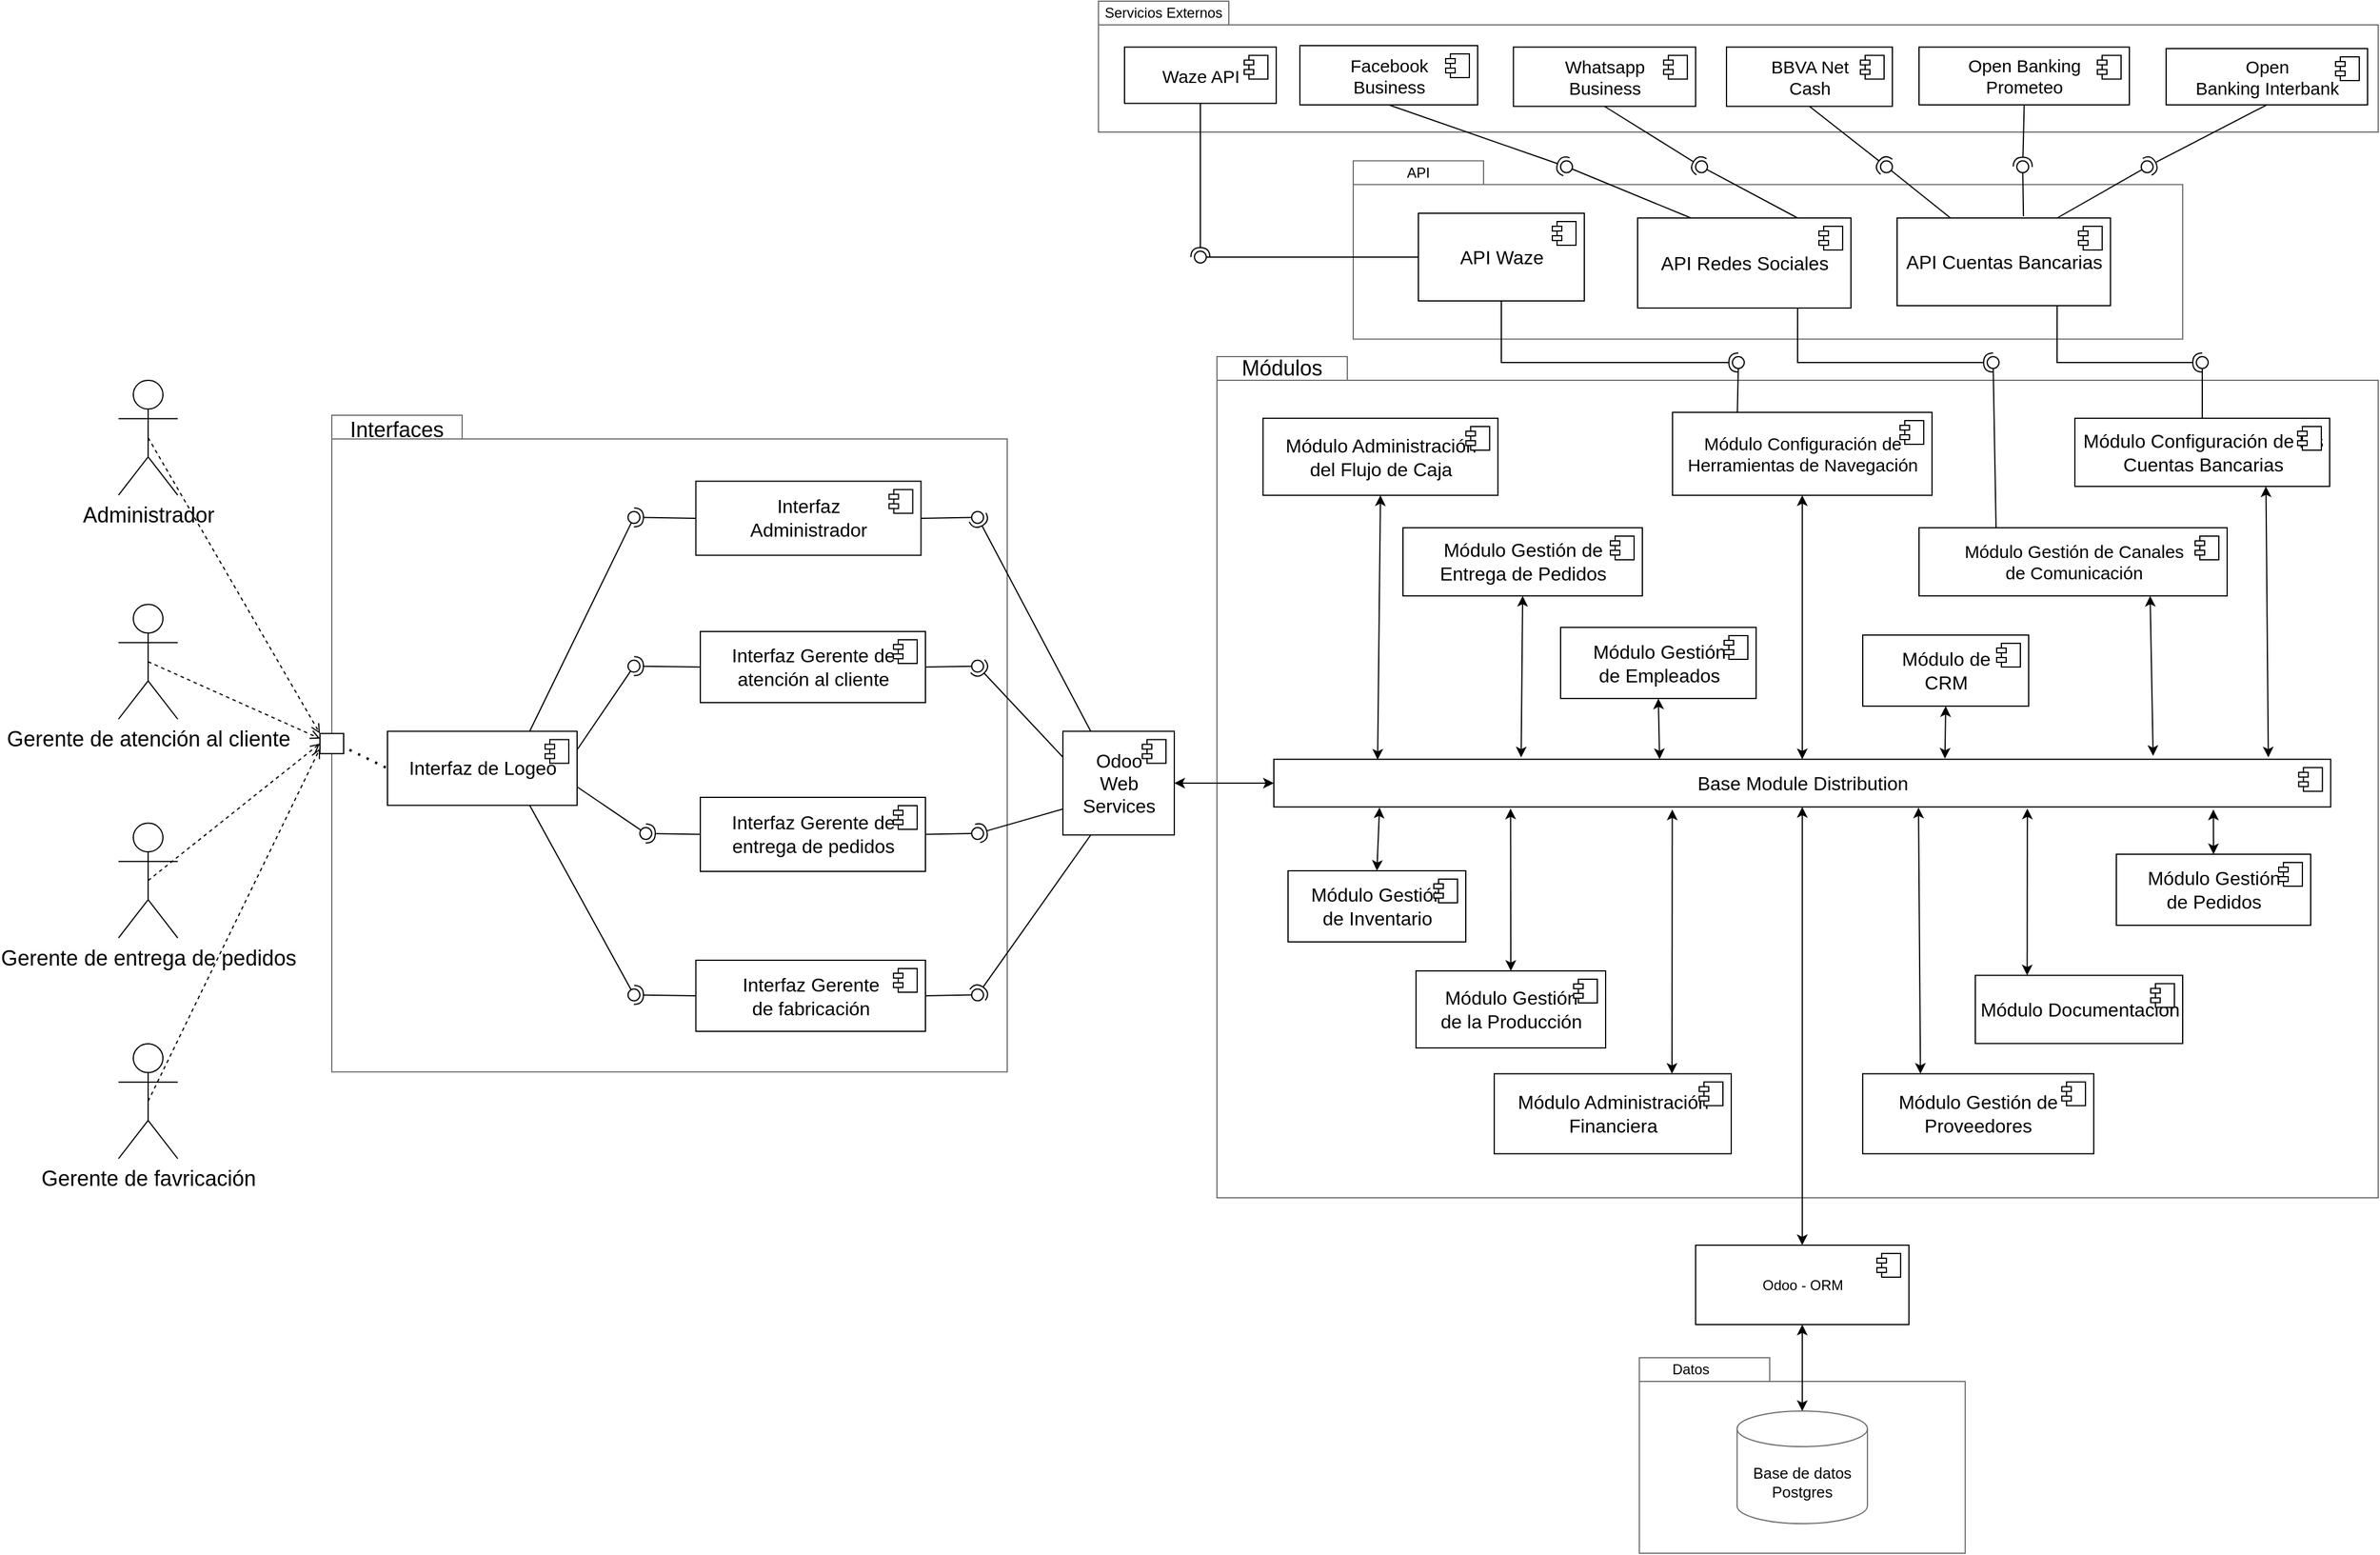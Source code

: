 <mxfile>
    <diagram id="rnW-j7txTsPBr5HwqlZY" name="Component-diagram">
        <mxGraphModel dx="1433" dy="1397" grid="1" gridSize="10" guides="1" tooltips="1" connect="1" arrows="1" fold="1" page="1" pageScale="1" pageWidth="827" pageHeight="1169" math="0" shadow="0">
            <root>
                <mxCell id="0"/>
                <mxCell id="1" parent="0"/>
                <mxCell id="144" value="" style="shape=folder;fontStyle=1;spacingTop=10;tabWidth=110;tabHeight=20;tabPosition=left;html=1;strokeColor=#6E6E6E;" vertex="1" parent="1">
                    <mxGeometry x="425" y="-685.25" width="700" height="150.5" as="geometry"/>
                </mxCell>
                <mxCell id="2" value="" style="shape=folder;fontStyle=1;spacingTop=10;tabWidth=110;tabHeight=20;tabPosition=left;html=1;strokeColor=#6E6E6E;" parent="1" vertex="1">
                    <mxGeometry x="-437" y="-470.5" width="570" height="554.25" as="geometry"/>
                </mxCell>
                <mxCell id="3" value="&lt;font style=&quot;font-size: 16px&quot;&gt;Interfaz de Logeo&lt;/font&gt;" style="html=1;dropTarget=0;" parent="1" vertex="1">
                    <mxGeometry x="-390" y="-203.76" width="160" height="62.5" as="geometry"/>
                </mxCell>
                <mxCell id="4" value="" style="shape=module;jettyWidth=8;jettyHeight=4;" parent="3" vertex="1">
                    <mxGeometry x="1" width="20" height="20" relative="1" as="geometry">
                        <mxPoint x="-27" y="7" as="offset"/>
                    </mxGeometry>
                </mxCell>
                <mxCell id="5" value="" style="rounded=0;orthogonalLoop=1;jettySize=auto;html=1;endArrow=none;endFill=0;exitX=0.75;exitY=0;exitDx=0;exitDy=0;" parent="1" source="3" target="7" edge="1">
                    <mxGeometry relative="1" as="geometry">
                        <mxPoint x="-197" y="-205.25" as="sourcePoint"/>
                    </mxGeometry>
                </mxCell>
                <mxCell id="6" value="" style="rounded=0;orthogonalLoop=1;jettySize=auto;html=1;endArrow=halfCircle;endFill=0;entryX=0.5;entryY=0.5;entryDx=0;entryDy=0;endSize=6;strokeWidth=1;exitX=0;exitY=0.5;exitDx=0;exitDy=0;" parent="1" source="34" target="7" edge="1">
                    <mxGeometry relative="1" as="geometry">
                        <mxPoint x="-7" y="-370.25" as="sourcePoint"/>
                    </mxGeometry>
                </mxCell>
                <mxCell id="7" value="" style="ellipse;whiteSpace=wrap;html=1;fontFamily=Helvetica;fontSize=12;fontColor=#000000;align=center;strokeColor=#000000;fillColor=#ffffff;points=[];aspect=fixed;resizable=0;" parent="1" vertex="1">
                    <mxGeometry x="-187" y="-389.31" width="10" height="10" as="geometry"/>
                </mxCell>
                <mxCell id="8" value="" style="rounded=0;orthogonalLoop=1;jettySize=auto;html=1;endArrow=none;endFill=0;exitX=1;exitY=0.25;exitDx=0;exitDy=0;" parent="1" source="3" target="10" edge="1">
                    <mxGeometry relative="1" as="geometry">
                        <mxPoint x="-227" y="86.75" as="sourcePoint"/>
                    </mxGeometry>
                </mxCell>
                <mxCell id="9" value="" style="rounded=0;orthogonalLoop=1;jettySize=auto;html=1;endArrow=halfCircle;endFill=0;entryX=0.5;entryY=0.5;entryDx=0;entryDy=0;endSize=6;strokeWidth=1;exitX=0;exitY=0.5;exitDx=0;exitDy=0;" parent="1" source="36" target="10" edge="1">
                    <mxGeometry relative="1" as="geometry">
                        <mxPoint x="-7" y="-239" as="sourcePoint"/>
                    </mxGeometry>
                </mxCell>
                <mxCell id="10" value="" style="ellipse;whiteSpace=wrap;html=1;fontFamily=Helvetica;fontSize=12;fontColor=#000000;align=center;strokeColor=#000000;fillColor=#ffffff;points=[];aspect=fixed;resizable=0;" parent="1" vertex="1">
                    <mxGeometry x="-187" y="-263.72" width="10" height="10" as="geometry"/>
                </mxCell>
                <mxCell id="11" value="" style="rounded=0;orthogonalLoop=1;jettySize=auto;html=1;endArrow=none;endFill=0;exitX=1;exitY=0.75;exitDx=0;exitDy=0;" parent="1" source="3" target="13" edge="1">
                    <mxGeometry relative="1" as="geometry">
                        <mxPoint x="-207" y="64.75" as="sourcePoint"/>
                    </mxGeometry>
                </mxCell>
                <mxCell id="12" value="" style="rounded=0;orthogonalLoop=1;jettySize=auto;html=1;endArrow=halfCircle;endFill=0;entryX=0.5;entryY=0.5;entryDx=0;entryDy=0;endSize=6;strokeWidth=1;exitX=0;exitY=0.5;exitDx=0;exitDy=0;" parent="1" source="40" target="13" edge="1">
                    <mxGeometry relative="1" as="geometry">
                        <mxPoint x="-7" y="-110.25" as="sourcePoint"/>
                    </mxGeometry>
                </mxCell>
                <mxCell id="13" value="" style="ellipse;whiteSpace=wrap;html=1;fontFamily=Helvetica;fontSize=12;fontColor=#000000;align=center;strokeColor=#000000;fillColor=#ffffff;points=[];aspect=fixed;resizable=0;" parent="1" vertex="1">
                    <mxGeometry x="-177" y="-122.5" width="10" height="10" as="geometry"/>
                </mxCell>
                <mxCell id="14" value="" style="rounded=0;orthogonalLoop=1;jettySize=auto;html=1;endArrow=none;endFill=0;exitX=0.75;exitY=1;exitDx=0;exitDy=0;" parent="1" source="3" target="16" edge="1">
                    <mxGeometry relative="1" as="geometry">
                        <mxPoint x="-207" y="85.75" as="sourcePoint"/>
                    </mxGeometry>
                </mxCell>
                <mxCell id="15" value="" style="rounded=0;orthogonalLoop=1;jettySize=auto;html=1;endArrow=halfCircle;endFill=0;entryX=0.5;entryY=0.5;entryDx=0;entryDy=0;endSize=6;strokeWidth=1;exitX=0;exitY=0.5;exitDx=0;exitDy=0;" parent="1" source="38" target="16" edge="1">
                    <mxGeometry relative="1" as="geometry">
                        <mxPoint x="-3.25" y="4.75" as="sourcePoint"/>
                    </mxGeometry>
                </mxCell>
                <mxCell id="16" value="" style="ellipse;whiteSpace=wrap;html=1;fontFamily=Helvetica;fontSize=12;fontColor=#000000;align=center;strokeColor=#000000;fillColor=#ffffff;points=[];aspect=fixed;resizable=0;" parent="1" vertex="1">
                    <mxGeometry x="-187" y="13.75" width="10" height="10" as="geometry"/>
                </mxCell>
                <mxCell id="17" value="&lt;font style=&quot;font-size: 18px&quot;&gt;Interfaces&lt;/font&gt;" style="text;html=1;strokeColor=none;fillColor=none;align=center;verticalAlign=middle;whiteSpace=wrap;rounded=0;" parent="1" vertex="1">
                    <mxGeometry x="-437" y="-467.94" width="110" height="20" as="geometry"/>
                </mxCell>
                <mxCell id="18" value="" style="shape=folder;fontStyle=1;spacingTop=10;tabWidth=110;tabHeight=20;tabPosition=left;html=1;strokeColor=#6E6E6E;" parent="1" vertex="1">
                    <mxGeometry x="310" y="-520" width="980" height="710" as="geometry"/>
                </mxCell>
                <mxCell id="19" value="&lt;font style=&quot;font-size: 18px&quot;&gt;Módulos&lt;/font&gt;" style="text;html=1;strokeColor=none;fillColor=none;align=center;verticalAlign=middle;whiteSpace=wrap;rounded=0;" parent="1" vertex="1">
                    <mxGeometry x="310" y="-520" width="110" height="20" as="geometry"/>
                </mxCell>
                <mxCell id="22" value="&lt;font style=&quot;font-size: 15px&quot;&gt;Módulo Gestión de Canales &lt;br&gt;de Comunicación&lt;/font&gt;" style="html=1;dropTarget=0;" parent="1" vertex="1">
                    <mxGeometry x="902.5" y="-375.56" width="260" height="57.5" as="geometry"/>
                </mxCell>
                <mxCell id="23" value="" style="shape=module;jettyWidth=8;jettyHeight=4;" parent="22" vertex="1">
                    <mxGeometry x="1" width="20" height="20" relative="1" as="geometry">
                        <mxPoint x="-27" y="7" as="offset"/>
                    </mxGeometry>
                </mxCell>
                <mxCell id="24" value="&lt;font style=&quot;font-size: 16px&quot;&gt;Módulo Gestión&lt;br style=&quot;padding: 0px ; margin: 0px&quot;&gt;de Inventario&lt;/font&gt;" style="html=1;dropTarget=0;" parent="1" vertex="1">
                    <mxGeometry x="370" y="-86.0" width="150" height="60" as="geometry"/>
                </mxCell>
                <mxCell id="25" value="" style="shape=module;jettyWidth=8;jettyHeight=4;" parent="24" vertex="1">
                    <mxGeometry x="1" width="20" height="20" relative="1" as="geometry">
                        <mxPoint x="-27" y="7" as="offset"/>
                    </mxGeometry>
                </mxCell>
                <mxCell id="28" value="&lt;font style=&quot;font-size: 16px&quot;&gt;Módulo Gestión&lt;br style=&quot;padding: 0px ; margin: 0px&quot;&gt;de la Producción&lt;/font&gt;" style="html=1;dropTarget=0;" parent="1" vertex="1">
                    <mxGeometry x="478" y="-1.5" width="160" height="65" as="geometry"/>
                </mxCell>
                <mxCell id="29" value="" style="shape=module;jettyWidth=8;jettyHeight=4;" parent="28" vertex="1">
                    <mxGeometry x="1" width="20" height="20" relative="1" as="geometry">
                        <mxPoint x="-27" y="7" as="offset"/>
                    </mxGeometry>
                </mxCell>
                <mxCell id="30" value="&lt;font style=&quot;font-size: 16px&quot;&gt;Módulo Administración&lt;br style=&quot;padding: 0px ; margin: 0px&quot;&gt;del Flujo de Caja&lt;/font&gt;" style="html=1;dropTarget=0;fontSize=16;" parent="1" vertex="1">
                    <mxGeometry x="348.87" y="-467.94" width="198.25" height="65" as="geometry"/>
                </mxCell>
                <mxCell id="31" value="" style="shape=module;jettyWidth=8;jettyHeight=4;" parent="30" vertex="1">
                    <mxGeometry x="1" width="20" height="20" relative="1" as="geometry">
                        <mxPoint x="-27" y="7" as="offset"/>
                    </mxGeometry>
                </mxCell>
                <mxCell id="32" value="&lt;font style=&quot;font-size: 16px&quot;&gt;Módulo Gestión de&lt;br&gt;Proveedores&lt;/font&gt;" style="html=1;dropTarget=0;" parent="1" vertex="1">
                    <mxGeometry x="854.94" y="85.31" width="195" height="67.5" as="geometry"/>
                </mxCell>
                <mxCell id="33" value="" style="shape=module;jettyWidth=8;jettyHeight=4;" parent="32" vertex="1">
                    <mxGeometry x="1" width="20" height="20" relative="1" as="geometry">
                        <mxPoint x="-27" y="7" as="offset"/>
                    </mxGeometry>
                </mxCell>
                <mxCell id="34" value="&lt;font style=&quot;font-size: 16px&quot;&gt;Interfaz&lt;br style=&quot;padding: 0px ; margin: 0px&quot;&gt;Administrador&lt;/font&gt;" style="html=1;dropTarget=0;fontSize=16;" parent="1" vertex="1">
                    <mxGeometry x="-129.75" y="-414.81" width="190" height="62.5" as="geometry"/>
                </mxCell>
                <mxCell id="35" value="" style="shape=module;jettyWidth=8;jettyHeight=4;" parent="34" vertex="1">
                    <mxGeometry x="1" width="20" height="20" relative="1" as="geometry">
                        <mxPoint x="-27" y="7" as="offset"/>
                    </mxGeometry>
                </mxCell>
                <mxCell id="36" value="&lt;font style=&quot;font-size: 16px&quot;&gt;Interfaz Gerente de&lt;br style=&quot;padding: 0px ; margin: 0px&quot;&gt;atención al cliente&lt;/font&gt;" style="html=1;dropTarget=0;fontSize=16;" parent="1" vertex="1">
                    <mxGeometry x="-126" y="-287.97" width="190" height="60" as="geometry"/>
                </mxCell>
                <mxCell id="37" value="" style="shape=module;jettyWidth=8;jettyHeight=4;" parent="36" vertex="1">
                    <mxGeometry x="1" width="20" height="20" relative="1" as="geometry">
                        <mxPoint x="-27" y="7" as="offset"/>
                    </mxGeometry>
                </mxCell>
                <mxCell id="38" value="&lt;font style=&quot;font-size: 16px&quot;&gt;Interfaz Gerente&lt;br&gt;de fabricación&lt;/font&gt;" style="html=1;dropTarget=0;fontSize=16;" parent="1" vertex="1">
                    <mxGeometry x="-129.75" y="-10.5" width="193.75" height="60" as="geometry"/>
                </mxCell>
                <mxCell id="39" value="" style="shape=module;jettyWidth=8;jettyHeight=4;" parent="38" vertex="1">
                    <mxGeometry x="1" width="20" height="20" relative="1" as="geometry">
                        <mxPoint x="-27" y="7" as="offset"/>
                    </mxGeometry>
                </mxCell>
                <mxCell id="40" value="&lt;font style=&quot;font-size: 16px&quot;&gt;Interfaz Gerente de &lt;br&gt;entrega de pedidos&lt;/font&gt;" style="html=1;dropTarget=0;fontSize=16;" parent="1" vertex="1">
                    <mxGeometry x="-126" y="-148" width="190" height="62.5" as="geometry"/>
                </mxCell>
                <mxCell id="41" value="" style="shape=module;jettyWidth=8;jettyHeight=4;" parent="40" vertex="1">
                    <mxGeometry x="1" width="20" height="20" relative="1" as="geometry">
                        <mxPoint x="-27" y="7" as="offset"/>
                    </mxGeometry>
                </mxCell>
                <mxCell id="42" value="&lt;font style=&quot;font-size: 16px&quot;&gt;Módulo de&lt;br style=&quot;padding: 0px ; margin: 0px&quot;&gt;CRM&lt;/font&gt;" style="html=1;dropTarget=0;" parent="1" vertex="1">
                    <mxGeometry x="855" y="-284.97" width="140" height="60" as="geometry"/>
                </mxCell>
                <mxCell id="43" value="" style="shape=module;jettyWidth=8;jettyHeight=4;" parent="42" vertex="1">
                    <mxGeometry x="1" width="20" height="20" relative="1" as="geometry">
                        <mxPoint x="-27" y="7" as="offset"/>
                    </mxGeometry>
                </mxCell>
                <mxCell id="44" value="&lt;font style=&quot;font-size: 16px&quot;&gt;Módulo Documentación&lt;/font&gt;" style="html=1;dropTarget=0;" parent="1" vertex="1">
                    <mxGeometry x="950" y="2.25" width="175" height="57.5" as="geometry"/>
                </mxCell>
                <mxCell id="45" value="" style="shape=module;jettyWidth=8;jettyHeight=4;" parent="44" vertex="1">
                    <mxGeometry x="1" width="20" height="20" relative="1" as="geometry">
                        <mxPoint x="-27" y="7" as="offset"/>
                    </mxGeometry>
                </mxCell>
                <mxCell id="46" value="" style="shape=folder;fontStyle=1;spacingTop=10;tabWidth=110;tabHeight=20;tabPosition=left;html=1;strokeColor=#6E6E6E;" parent="1" vertex="1">
                    <mxGeometry x="210" y="-820" width="1080" height="110.5" as="geometry"/>
                </mxCell>
                <mxCell id="47" value="&lt;font style=&quot;font-size: 12px&quot;&gt;Servicios Externos&lt;/font&gt;" style="text;html=1;strokeColor=none;fillColor=none;align=center;verticalAlign=middle;whiteSpace=wrap;rounded=0;" parent="1" vertex="1">
                    <mxGeometry x="210" y="-820" width="110" height="20" as="geometry"/>
                </mxCell>
                <mxCell id="48" value="&lt;font style=&quot;font-size: 15px&quot;&gt;Waze API&lt;/font&gt;" style="html=1;dropTarget=0;" parent="1" vertex="1">
                    <mxGeometry x="232" y="-781.25" width="128" height="47.5" as="geometry"/>
                </mxCell>
                <mxCell id="49" value="" style="shape=module;jettyWidth=8;jettyHeight=4;" parent="48" vertex="1">
                    <mxGeometry x="1" width="20" height="20" relative="1" as="geometry">
                        <mxPoint x="-27" y="7" as="offset"/>
                    </mxGeometry>
                </mxCell>
                <mxCell id="50" value="&lt;font style=&quot;font-size: 15px&quot;&gt;Open&lt;br&gt;Banking Interbank&lt;/font&gt;" style="html=1;dropTarget=0;" parent="1" vertex="1">
                    <mxGeometry x="1111" y="-780" width="170" height="47.5" as="geometry"/>
                </mxCell>
                <mxCell id="51" value="" style="shape=module;jettyWidth=8;jettyHeight=4;" parent="50" vertex="1">
                    <mxGeometry x="1" width="20" height="20" relative="1" as="geometry">
                        <mxPoint x="-27" y="7" as="offset"/>
                    </mxGeometry>
                </mxCell>
                <mxCell id="52" value="&lt;font style=&quot;font-size: 15px&quot;&gt;Open Banking&lt;br style=&quot;padding: 0px ; margin: 0px&quot;&gt;Prometeo&lt;/font&gt;" style="html=1;dropTarget=0;" parent="1" vertex="1">
                    <mxGeometry x="902.5" y="-781.25" width="177.5" height="48.75" as="geometry"/>
                </mxCell>
                <mxCell id="53" value="" style="shape=module;jettyWidth=8;jettyHeight=4;" parent="52" vertex="1">
                    <mxGeometry x="1" width="20" height="20" relative="1" as="geometry">
                        <mxPoint x="-27" y="7" as="offset"/>
                    </mxGeometry>
                </mxCell>
                <mxCell id="54" value="&lt;font style=&quot;font-size: 15px&quot;&gt;BBVA Net&lt;br style=&quot;padding: 0px ; margin: 0px&quot;&gt;Cash&lt;/font&gt;" style="html=1;dropTarget=0;" parent="1" vertex="1">
                    <mxGeometry x="740" y="-781.25" width="140" height="50" as="geometry"/>
                </mxCell>
                <mxCell id="55" value="" style="shape=module;jettyWidth=8;jettyHeight=4;" parent="54" vertex="1">
                    <mxGeometry x="1" width="20" height="20" relative="1" as="geometry">
                        <mxPoint x="-27" y="7" as="offset"/>
                    </mxGeometry>
                </mxCell>
                <mxCell id="56" value="&lt;font style=&quot;font-size: 15px&quot;&gt;Whatsapp&lt;br style=&quot;padding: 0px ; margin: 0px&quot;&gt;Business&lt;/font&gt;" style="html=1;dropTarget=0;" parent="1" vertex="1">
                    <mxGeometry x="560.19" y="-781.25" width="153.75" height="50" as="geometry"/>
                </mxCell>
                <mxCell id="57" value="" style="shape=module;jettyWidth=8;jettyHeight=4;" parent="56" vertex="1">
                    <mxGeometry x="1" width="20" height="20" relative="1" as="geometry">
                        <mxPoint x="-27" y="7" as="offset"/>
                    </mxGeometry>
                </mxCell>
                <mxCell id="58" value="&lt;font style=&quot;font-size: 15px&quot;&gt;Facebook&lt;br style=&quot;padding: 0px ; margin: 0px&quot;&gt;Business&lt;/font&gt;" style="html=1;dropTarget=0;" parent="1" vertex="1">
                    <mxGeometry x="380" y="-782.5" width="150" height="50" as="geometry"/>
                </mxCell>
                <mxCell id="59" value="" style="shape=module;jettyWidth=8;jettyHeight=4;" parent="58" vertex="1">
                    <mxGeometry x="1" width="20" height="20" relative="1" as="geometry">
                        <mxPoint x="-27" y="7" as="offset"/>
                    </mxGeometry>
                </mxCell>
                <mxCell id="60" value="" style="rounded=0;orthogonalLoop=1;jettySize=auto;html=1;endArrow=none;endFill=0;exitX=0.75;exitY=0;exitDx=0;exitDy=0;" parent="1" source="147" target="62" edge="1">
                    <mxGeometry relative="1" as="geometry">
                        <mxPoint x="685" y="-514.94" as="sourcePoint"/>
                    </mxGeometry>
                </mxCell>
                <mxCell id="61" value="" style="rounded=0;orthogonalLoop=1;jettySize=auto;html=1;endArrow=halfCircle;endFill=0;entryX=0.5;entryY=0.5;entryDx=0;entryDy=0;endSize=6;strokeWidth=1;exitX=0.5;exitY=1;exitDx=0;exitDy=0;" parent="1" source="50" target="62" edge="1">
                    <mxGeometry relative="1" as="geometry">
                        <mxPoint x="955" y="-1158.5" as="sourcePoint"/>
                    </mxGeometry>
                </mxCell>
                <mxCell id="62" value="" style="ellipse;whiteSpace=wrap;html=1;fontFamily=Helvetica;fontSize=12;fontColor=#000000;align=center;strokeColor=#000000;fillColor=#ffffff;points=[];aspect=fixed;resizable=0;" parent="1" vertex="1">
                    <mxGeometry x="1090.0" y="-685.25" width="10" height="10" as="geometry"/>
                </mxCell>
                <mxCell id="63" value="" style="rounded=0;orthogonalLoop=1;jettySize=auto;html=1;endArrow=none;endFill=0;exitX=0.592;exitY=-0.018;exitDx=0;exitDy=0;exitPerimeter=0;" parent="1" source="147" target="65" edge="1">
                    <mxGeometry relative="1" as="geometry">
                        <mxPoint x="685" y="-514.94" as="sourcePoint"/>
                    </mxGeometry>
                </mxCell>
                <mxCell id="64" value="" style="rounded=0;orthogonalLoop=1;jettySize=auto;html=1;endArrow=halfCircle;endFill=0;entryX=0.5;entryY=0.5;entryDx=0;entryDy=0;endSize=6;strokeWidth=1;exitX=0.5;exitY=1;exitDx=0;exitDy=0;" parent="1" source="52" target="65" edge="1">
                    <mxGeometry relative="1" as="geometry">
                        <mxPoint x="1005" y="-1055.5" as="sourcePoint"/>
                    </mxGeometry>
                </mxCell>
                <mxCell id="65" value="" style="ellipse;whiteSpace=wrap;html=1;fontFamily=Helvetica;fontSize=12;fontColor=#000000;align=center;strokeColor=#000000;fillColor=#ffffff;points=[];aspect=fixed;resizable=0;" parent="1" vertex="1">
                    <mxGeometry x="985" y="-685.25" width="10" height="10" as="geometry"/>
                </mxCell>
                <mxCell id="66" value="" style="rounded=0;orthogonalLoop=1;jettySize=auto;html=1;endArrow=none;endFill=0;exitX=0.25;exitY=0;exitDx=0;exitDy=0;" parent="1" source="147" target="68" edge="1">
                    <mxGeometry relative="1" as="geometry">
                        <mxPoint x="685" y="-514.94" as="sourcePoint"/>
                    </mxGeometry>
                </mxCell>
                <mxCell id="67" value="" style="rounded=0;orthogonalLoop=1;jettySize=auto;html=1;endArrow=halfCircle;endFill=0;entryX=0.5;entryY=0.5;entryDx=0;entryDy=0;endSize=6;strokeWidth=1;exitX=0.5;exitY=1;exitDx=0;exitDy=0;" parent="1" source="54" target="68" edge="1">
                    <mxGeometry relative="1" as="geometry">
                        <mxPoint x="970" y="-941.5" as="sourcePoint"/>
                    </mxGeometry>
                </mxCell>
                <mxCell id="68" value="" style="ellipse;whiteSpace=wrap;html=1;fontFamily=Helvetica;fontSize=12;fontColor=#000000;align=center;strokeColor=#000000;fillColor=#ffffff;points=[];aspect=fixed;resizable=0;" parent="1" vertex="1">
                    <mxGeometry x="870.0" y="-685.25" width="10" height="10" as="geometry"/>
                </mxCell>
                <mxCell id="78" value="" style="shape=folder;fontStyle=1;spacingTop=10;tabWidth=110;tabHeight=20;tabPosition=left;html=1;strokeColor=#6E6E6E;" parent="1" vertex="1">
                    <mxGeometry x="666.44" y="325" width="275" height="165" as="geometry"/>
                </mxCell>
                <mxCell id="79" value="Datos" style="text;html=1;strokeColor=none;fillColor=none;align=center;verticalAlign=middle;whiteSpace=wrap;rounded=0;" parent="1" vertex="1">
                    <mxGeometry x="655" y="325" width="110" height="20" as="geometry"/>
                </mxCell>
                <mxCell id="80" value="&lt;span style=&quot;font-size: 13px&quot;&gt;Base de datos&lt;/span&gt;&lt;br style=&quot;font-size: 13px&quot;&gt;&lt;span style=&quot;font-size: 13px&quot;&gt;Postgres&lt;/span&gt;" style="shape=cylinder3;whiteSpace=wrap;html=1;boundedLbl=1;backgroundOutline=1;size=15;strokeColor=#6E6E6E;" parent="1" vertex="1">
                    <mxGeometry x="748.94" y="370.0" width="110" height="95" as="geometry"/>
                </mxCell>
                <mxCell id="81" value="&lt;font style=&quot;font-size: 16px&quot;&gt;Módulo Configuración de las &lt;br&gt;Cuentas&amp;nbsp;Bancarias&lt;/font&gt;" style="html=1;dropTarget=0;fontSize=15;" parent="1" vertex="1">
                    <mxGeometry x="1034" y="-467.94" width="215" height="57.5" as="geometry"/>
                </mxCell>
                <mxCell id="82" value="" style="shape=module;jettyWidth=8;jettyHeight=4;" parent="81" vertex="1">
                    <mxGeometry x="1" width="20" height="20" relative="1" as="geometry">
                        <mxPoint x="-27" y="7" as="offset"/>
                    </mxGeometry>
                </mxCell>
                <mxCell id="83" value="&lt;font style=&quot;font-size: 16px&quot;&gt;Módulo Administración&lt;br style=&quot;padding: 0px ; margin: 0px&quot;&gt;Financiera&lt;/font&gt;" style="html=1;dropTarget=0;" parent="1" vertex="1">
                    <mxGeometry x="544" y="85.31" width="200" height="67.5" as="geometry"/>
                </mxCell>
                <mxCell id="84" value="" style="shape=module;jettyWidth=8;jettyHeight=4;" parent="83" vertex="1">
                    <mxGeometry x="1" width="20" height="20" relative="1" as="geometry">
                        <mxPoint x="-27" y="7" as="offset"/>
                    </mxGeometry>
                </mxCell>
                <mxCell id="85" value="&lt;span style=&quot;font-size: 18px&quot;&gt;Administrador&lt;/span&gt;" style="shape=umlActor;verticalLabelPosition=bottom;verticalAlign=top;html=1;outlineConnect=0;" parent="1" vertex="1">
                    <mxGeometry x="-617" y="-500" width="50" height="96.94" as="geometry"/>
                </mxCell>
                <mxCell id="86" value="" style="html=1;verticalAlign=bottom;labelBackgroundColor=none;endArrow=open;endFill=0;dashed=1;exitX=0.5;exitY=0.5;exitDx=0;exitDy=0;exitPerimeter=0;entryX=0;entryY=0;entryDx=0;entryDy=0;" parent="1" source="85" target="limiUg7eamnBiZkMuFWK-133" edge="1">
                    <mxGeometry width="160" relative="1" as="geometry">
                        <mxPoint x="-706" y="-220.19" as="sourcePoint"/>
                        <mxPoint x="-586" y="-273" as="targetPoint"/>
                    </mxGeometry>
                </mxCell>
                <mxCell id="87" value="" style="endArrow=none;dashed=1;html=1;dashPattern=1 3;strokeWidth=2;exitX=0.001;exitY=0.497;exitDx=0;exitDy=0;exitPerimeter=0;entryX=0;entryY=0.5;entryDx=0;entryDy=0;" parent="1" source="2" target="3" edge="1">
                    <mxGeometry width="50" height="50" relative="1" as="geometry">
                        <mxPoint x="-247" y="-120.25" as="sourcePoint"/>
                        <mxPoint x="-197" y="-170.25" as="targetPoint"/>
                    </mxGeometry>
                </mxCell>
                <mxCell id="88" value="&lt;span style=&quot;font-size: 18px&quot;&gt;Gerente de atención al cliente&lt;/span&gt;" style="shape=umlActor;verticalLabelPosition=bottom;verticalAlign=top;html=1;outlineConnect=0;" parent="1" vertex="1">
                    <mxGeometry x="-617" y="-310.94" width="50" height="96.94" as="geometry"/>
                </mxCell>
                <mxCell id="89" value="&lt;span style=&quot;font-size: 18px&quot;&gt;Gerente de entrega de pedidos&lt;/span&gt;" style="shape=umlActor;verticalLabelPosition=bottom;verticalAlign=top;html=1;outlineConnect=0;" parent="1" vertex="1">
                    <mxGeometry x="-617" y="-126.25" width="50" height="96.94" as="geometry"/>
                </mxCell>
                <mxCell id="90" value="&lt;span style=&quot;font-size: 18px&quot;&gt;Gerente de favricación&lt;/span&gt;" style="shape=umlActor;verticalLabelPosition=bottom;verticalAlign=top;html=1;outlineConnect=0;" parent="1" vertex="1">
                    <mxGeometry x="-617" y="60.06" width="50" height="96.94" as="geometry"/>
                </mxCell>
                <mxCell id="91" value="" style="html=1;verticalAlign=bottom;labelBackgroundColor=none;endArrow=open;endFill=0;dashed=1;exitX=0.5;exitY=0.5;exitDx=0;exitDy=0;exitPerimeter=0;entryX=0;entryY=0.25;entryDx=0;entryDy=0;" parent="1" source="88" target="limiUg7eamnBiZkMuFWK-133" edge="1">
                    <mxGeometry width="160" relative="1" as="geometry">
                        <mxPoint x="-864.5" y="-584.39" as="sourcePoint"/>
                        <mxPoint x="-596" y="-193" as="targetPoint"/>
                    </mxGeometry>
                </mxCell>
                <mxCell id="92" value="" style="html=1;verticalAlign=bottom;labelBackgroundColor=none;endArrow=open;endFill=0;dashed=1;exitX=0.5;exitY=0.5;exitDx=0;exitDy=0;exitPerimeter=0;entryX=0;entryY=0.5;entryDx=0;entryDy=0;" parent="1" source="89" target="limiUg7eamnBiZkMuFWK-133" edge="1">
                    <mxGeometry width="160" relative="1" as="geometry">
                        <mxPoint x="-931.0" y="-417.03" as="sourcePoint"/>
                        <mxPoint x="-616" y="-203" as="targetPoint"/>
                    </mxGeometry>
                </mxCell>
                <mxCell id="93" value="" style="html=1;verticalAlign=bottom;labelBackgroundColor=none;endArrow=open;endFill=0;dashed=1;exitX=0.5;exitY=0.5;exitDx=0;exitDy=0;exitPerimeter=0;entryX=0;entryY=0.75;entryDx=0;entryDy=0;" parent="1" source="90" edge="1" target="limiUg7eamnBiZkMuFWK-133">
                    <mxGeometry width="160" relative="1" as="geometry">
                        <mxPoint x="-921.0" y="-407.03" as="sourcePoint"/>
                        <mxPoint x="-586" y="-183" as="targetPoint"/>
                    </mxGeometry>
                </mxCell>
                <mxCell id="94" value="&lt;font style=&quot;font-size: 16px&quot;&gt;Odoo &lt;br&gt;Web &lt;br&gt;Services&lt;/font&gt;" style="html=1;dropTarget=0;" parent="1" vertex="1">
                    <mxGeometry x="180" y="-203.76" width="94" height="87.5" as="geometry"/>
                </mxCell>
                <mxCell id="95" value="" style="shape=module;jettyWidth=8;jettyHeight=4;" parent="94" vertex="1">
                    <mxGeometry x="1" width="20" height="20" relative="1" as="geometry">
                        <mxPoint x="-27" y="7" as="offset"/>
                    </mxGeometry>
                </mxCell>
                <mxCell id="96" value="" style="rounded=0;orthogonalLoop=1;jettySize=auto;html=1;endArrow=none;endFill=0;exitX=1;exitY=0.5;exitDx=0;exitDy=0;" parent="1" source="34" target="98" edge="1">
                    <mxGeometry relative="1" as="geometry">
                        <mxPoint x="213" y="-455.25" as="sourcePoint"/>
                    </mxGeometry>
                </mxCell>
                <mxCell id="97" value="" style="rounded=0;orthogonalLoop=1;jettySize=auto;html=1;endArrow=halfCircle;endFill=0;entryX=0.5;entryY=0.5;entryDx=0;entryDy=0;endSize=6;strokeWidth=1;exitX=0.25;exitY=0;exitDx=0;exitDy=0;" parent="1" source="94" target="98" edge="1">
                    <mxGeometry relative="1" as="geometry">
                        <mxPoint x="73" y="-445" as="sourcePoint"/>
                    </mxGeometry>
                </mxCell>
                <mxCell id="98" value="" style="ellipse;whiteSpace=wrap;html=1;fontFamily=Helvetica;fontSize=12;fontColor=#000000;align=center;strokeColor=#000000;fillColor=#ffffff;points=[];aspect=fixed;resizable=0;" parent="1" vertex="1">
                    <mxGeometry x="103" y="-389.31" width="10" height="10" as="geometry"/>
                </mxCell>
                <mxCell id="99" value="" style="rounded=0;orthogonalLoop=1;jettySize=auto;html=1;endArrow=none;endFill=0;exitX=1;exitY=0.5;exitDx=0;exitDy=0;" parent="1" source="36" target="101" edge="1">
                    <mxGeometry relative="1" as="geometry">
                        <mxPoint x="283" y="-5.25" as="sourcePoint"/>
                    </mxGeometry>
                </mxCell>
                <mxCell id="100" value="" style="rounded=0;orthogonalLoop=1;jettySize=auto;html=1;endArrow=halfCircle;endFill=0;entryX=0.5;entryY=0.5;entryDx=0;entryDy=0;endSize=6;strokeWidth=1;exitX=0;exitY=0.25;exitDx=0;exitDy=0;" parent="1" source="94" target="101" edge="1">
                    <mxGeometry relative="1" as="geometry">
                        <mxPoint x="143" y="5" as="sourcePoint"/>
                    </mxGeometry>
                </mxCell>
                <mxCell id="101" value="" style="ellipse;whiteSpace=wrap;html=1;fontFamily=Helvetica;fontSize=12;fontColor=#000000;align=center;strokeColor=#000000;fillColor=#ffffff;points=[];aspect=fixed;resizable=0;" parent="1" vertex="1">
                    <mxGeometry x="103" y="-263.72" width="10" height="10" as="geometry"/>
                </mxCell>
                <mxCell id="102" value="" style="rounded=0;orthogonalLoop=1;jettySize=auto;html=1;endArrow=none;endFill=0;exitX=1;exitY=0.5;exitDx=0;exitDy=0;" parent="1" source="40" target="104" edge="1">
                    <mxGeometry relative="1" as="geometry">
                        <mxPoint x="253" y="-15.25" as="sourcePoint"/>
                    </mxGeometry>
                </mxCell>
                <mxCell id="103" value="" style="rounded=0;orthogonalLoop=1;jettySize=auto;html=1;endArrow=halfCircle;endFill=0;entryX=0.5;entryY=0.5;entryDx=0;entryDy=0;endSize=6;strokeWidth=1;exitX=0;exitY=0.75;exitDx=0;exitDy=0;" parent="1" source="94" target="104" edge="1">
                    <mxGeometry relative="1" as="geometry">
                        <mxPoint x="113" y="-5" as="sourcePoint"/>
                    </mxGeometry>
                </mxCell>
                <mxCell id="104" value="" style="ellipse;whiteSpace=wrap;html=1;fontFamily=Helvetica;fontSize=12;fontColor=#000000;align=center;strokeColor=#000000;fillColor=#ffffff;points=[];aspect=fixed;resizable=0;" parent="1" vertex="1">
                    <mxGeometry x="103" y="-122.5" width="10" height="10" as="geometry"/>
                </mxCell>
                <mxCell id="105" value="" style="rounded=0;orthogonalLoop=1;jettySize=auto;html=1;endArrow=none;endFill=0;exitX=1;exitY=0.5;exitDx=0;exitDy=0;" parent="1" source="38" target="107" edge="1">
                    <mxGeometry relative="1" as="geometry">
                        <mxPoint x="213" y="18.75" as="sourcePoint"/>
                    </mxGeometry>
                </mxCell>
                <mxCell id="106" value="" style="rounded=0;orthogonalLoop=1;jettySize=auto;html=1;endArrow=halfCircle;endFill=0;entryX=0.5;entryY=0.5;entryDx=0;entryDy=0;endSize=6;strokeWidth=1;exitX=0.25;exitY=1;exitDx=0;exitDy=0;" parent="1" source="94" target="107" edge="1">
                    <mxGeometry relative="1" as="geometry">
                        <mxPoint x="73" y="29" as="sourcePoint"/>
                    </mxGeometry>
                </mxCell>
                <mxCell id="107" value="" style="ellipse;whiteSpace=wrap;html=1;fontFamily=Helvetica;fontSize=12;fontColor=#000000;align=center;strokeColor=#000000;fillColor=#ffffff;points=[];aspect=fixed;resizable=0;" parent="1" vertex="1">
                    <mxGeometry x="103" y="13.75" width="10" height="10" as="geometry"/>
                </mxCell>
                <mxCell id="108" value="&lt;font style=&quot;font-size: 16px&quot;&gt;Base Module Distribution&lt;/font&gt;" style="html=1;dropTarget=0;" parent="1" vertex="1">
                    <mxGeometry x="358" y="-180.13" width="891.88" height="40.25" as="geometry"/>
                </mxCell>
                <mxCell id="109" value="" style="shape=module;jettyWidth=8;jettyHeight=4;" parent="108" vertex="1">
                    <mxGeometry x="1" width="20" height="20" relative="1" as="geometry">
                        <mxPoint x="-27" y="7" as="offset"/>
                    </mxGeometry>
                </mxCell>
                <mxCell id="110" value="" style="endArrow=classic;startArrow=classic;html=1;exitX=1;exitY=0.5;exitDx=0;exitDy=0;entryX=0;entryY=0.5;entryDx=0;entryDy=0;" parent="1" source="94" target="108" edge="1">
                    <mxGeometry width="50" height="50" relative="1" as="geometry">
                        <mxPoint x="230" y="-26" as="sourcePoint"/>
                        <mxPoint x="280" y="-76" as="targetPoint"/>
                    </mxGeometry>
                </mxCell>
                <mxCell id="111" value="" style="endArrow=classic;startArrow=classic;html=1;entryX=0.5;entryY=1;entryDx=0;entryDy=0;exitX=0.087;exitY=0.009;exitDx=0;exitDy=0;exitPerimeter=0;" parent="1" target="30" edge="1">
                    <mxGeometry width="50" height="50" relative="1" as="geometry">
                        <mxPoint x="445.594" y="-179.768" as="sourcePoint"/>
                        <mxPoint x="454.995" y="-402.94" as="targetPoint"/>
                    </mxGeometry>
                </mxCell>
                <mxCell id="112" value="" style="endArrow=classic;startArrow=classic;html=1;entryX=0.5;entryY=1;entryDx=0;entryDy=0;exitX=0.234;exitY=-0.039;exitDx=0;exitDy=0;exitPerimeter=0;" parent="1" source="108" target="118" edge="1">
                    <mxGeometry width="50" height="50" relative="1" as="geometry">
                        <mxPoint x="598" y="-196" as="sourcePoint"/>
                        <mxPoint x="548.75" y="-401.06" as="targetPoint"/>
                    </mxGeometry>
                </mxCell>
                <mxCell id="113" value="" style="endArrow=classic;startArrow=classic;html=1;entryX=0.5;entryY=1;entryDx=0;entryDy=0;exitX=0.365;exitY=-0.003;exitDx=0;exitDy=0;exitPerimeter=0;" parent="1" source="108" target="120" edge="1">
                    <mxGeometry width="50" height="50" relative="1" as="geometry">
                        <mxPoint x="698" y="-207" as="sourcePoint"/>
                        <mxPoint x="687.5" y="-299.75" as="targetPoint"/>
                    </mxGeometry>
                </mxCell>
                <mxCell id="114" value="" style="endArrow=classic;startArrow=classic;html=1;exitX=0.5;exitY=0;exitDx=0;exitDy=0;entryX=0.5;entryY=1;entryDx=0;entryDy=0;" parent="1" source="108" target="136" edge="1">
                    <mxGeometry width="50" height="50" relative="1" as="geometry">
                        <mxPoint x="280" y="-376" as="sourcePoint"/>
                        <mxPoint x="803.94" y="-401.75" as="targetPoint"/>
                    </mxGeometry>
                </mxCell>
                <mxCell id="115" value="" style="endArrow=classic;startArrow=classic;html=1;exitX=0.5;exitY=1;exitDx=0;exitDy=0;entryX=0.635;entryY=-0.015;entryDx=0;entryDy=0;entryPerimeter=0;" parent="1" source="42" target="108" edge="1">
                    <mxGeometry width="50" height="50" relative="1" as="geometry">
                        <mxPoint x="250" y="-336" as="sourcePoint"/>
                        <mxPoint x="990" y="-204" as="targetPoint"/>
                    </mxGeometry>
                </mxCell>
                <mxCell id="116" value="" style="endArrow=classic;startArrow=classic;html=1;exitX=0.75;exitY=1;exitDx=0;exitDy=0;entryX=0.832;entryY=-0.071;entryDx=0;entryDy=0;entryPerimeter=0;" parent="1" source="22" target="108" edge="1">
                    <mxGeometry width="50" height="50" relative="1" as="geometry">
                        <mxPoint x="220" y="-356" as="sourcePoint"/>
                        <mxPoint x="1086" y="-202" as="targetPoint"/>
                    </mxGeometry>
                </mxCell>
                <mxCell id="117" value="" style="endArrow=classic;startArrow=classic;html=1;exitX=0.75;exitY=1;exitDx=0;exitDy=0;entryX=0.941;entryY=-0.04;entryDx=0;entryDy=0;entryPerimeter=0;" parent="1" source="81" target="108" edge="1">
                    <mxGeometry width="50" height="50" relative="1" as="geometry">
                        <mxPoint x="280" y="-306" as="sourcePoint"/>
                        <mxPoint x="330" y="-356" as="targetPoint"/>
                    </mxGeometry>
                </mxCell>
                <mxCell id="118" value="&lt;font style=&quot;font-size: 16px&quot;&gt;Módulo Gestión de&lt;br&gt;Entrega de Pedidos&lt;/font&gt;" style="html=1;dropTarget=0;" parent="1" vertex="1">
                    <mxGeometry x="467" y="-375.56" width="202" height="57.5" as="geometry"/>
                </mxCell>
                <mxCell id="119" value="" style="shape=module;jettyWidth=8;jettyHeight=4;" parent="118" vertex="1">
                    <mxGeometry x="1" width="20" height="20" relative="1" as="geometry">
                        <mxPoint x="-27" y="7" as="offset"/>
                    </mxGeometry>
                </mxCell>
                <mxCell id="120" value="&lt;font style=&quot;font-size: 16px&quot;&gt;Módulo Gestión&lt;br style=&quot;padding: 0px ; margin: 0px&quot;&gt;de Empleados&lt;/font&gt;" style="html=1;dropTarget=0;" parent="1" vertex="1">
                    <mxGeometry x="600" y="-291.44" width="165" height="60" as="geometry"/>
                </mxCell>
                <mxCell id="121" value="" style="shape=module;jettyWidth=8;jettyHeight=4;" parent="120" vertex="1">
                    <mxGeometry x="1" width="20" height="20" relative="1" as="geometry">
                        <mxPoint x="-27" y="7" as="offset"/>
                    </mxGeometry>
                </mxCell>
                <mxCell id="122" value="" style="endArrow=classic;startArrow=classic;html=1;entryX=0.5;entryY=0;entryDx=0;entryDy=0;exitX=0.1;exitY=1.013;exitDx=0;exitDy=0;exitPerimeter=0;" parent="1" source="108" target="24" edge="1">
                    <mxGeometry width="50" height="50" relative="1" as="geometry">
                        <mxPoint x="310" y="34" as="sourcePoint"/>
                        <mxPoint x="360" y="-16" as="targetPoint"/>
                    </mxGeometry>
                </mxCell>
                <mxCell id="123" value="" style="endArrow=classic;startArrow=classic;html=1;exitX=0.5;exitY=0;exitDx=0;exitDy=0;entryX=0.224;entryY=1.033;entryDx=0;entryDy=0;entryPerimeter=0;" parent="1" source="28" target="108" edge="1">
                    <mxGeometry width="50" height="50" relative="1" as="geometry">
                        <mxPoint x="270" y="-62.25" as="sourcePoint"/>
                        <mxPoint x="320" y="-112.25" as="targetPoint"/>
                    </mxGeometry>
                </mxCell>
                <mxCell id="124" value="" style="endArrow=classic;startArrow=classic;html=1;exitX=0.75;exitY=0;exitDx=0;exitDy=0;entryX=0.377;entryY=1.053;entryDx=0;entryDy=0;entryPerimeter=0;" parent="1" source="83" target="108" edge="1">
                    <mxGeometry width="50" height="50" relative="1" as="geometry">
                        <mxPoint x="300" y="84" as="sourcePoint"/>
                        <mxPoint x="350" y="34" as="targetPoint"/>
                    </mxGeometry>
                </mxCell>
                <mxCell id="125" value="" style="endArrow=classic;startArrow=classic;html=1;exitX=0.5;exitY=0;exitDx=0;exitDy=0;entryX=0.889;entryY=1.053;entryDx=0;entryDy=0;entryPerimeter=0;" parent="1" source="138" target="108" edge="1">
                    <mxGeometry width="50" height="50" relative="1" as="geometry">
                        <mxPoint x="1149.5" y="-91" as="sourcePoint"/>
                        <mxPoint x="270" y="24" as="targetPoint"/>
                    </mxGeometry>
                </mxCell>
                <mxCell id="126" value="" style="endArrow=classic;startArrow=classic;html=1;entryX=0.713;entryY=1.033;entryDx=0;entryDy=0;entryPerimeter=0;exitX=0.25;exitY=0;exitDx=0;exitDy=0;" parent="1" source="44" target="108" edge="1">
                    <mxGeometry width="50" height="50" relative="1" as="geometry">
                        <mxPoint x="1000" y="54" as="sourcePoint"/>
                        <mxPoint x="1010" y="-116" as="targetPoint"/>
                    </mxGeometry>
                </mxCell>
                <mxCell id="127" value="" style="endArrow=classic;startArrow=classic;html=1;exitX=0.25;exitY=0;exitDx=0;exitDy=0;entryX=0.61;entryY=1.013;entryDx=0;entryDy=0;entryPerimeter=0;" parent="1" source="32" target="108" edge="1">
                    <mxGeometry width="50" height="50" relative="1" as="geometry">
                        <mxPoint x="240" y="64" as="sourcePoint"/>
                        <mxPoint x="880" y="-114" as="targetPoint"/>
                    </mxGeometry>
                </mxCell>
                <mxCell id="128" value="Odoo - ORM" style="html=1;dropTarget=0;" parent="1" vertex="1">
                    <mxGeometry x="713.94" y="230" width="180" height="67" as="geometry"/>
                </mxCell>
                <mxCell id="129" value="" style="shape=module;jettyWidth=8;jettyHeight=4;" parent="128" vertex="1">
                    <mxGeometry x="1" width="20" height="20" relative="1" as="geometry">
                        <mxPoint x="-27" y="7" as="offset"/>
                    </mxGeometry>
                </mxCell>
                <mxCell id="130" value="" style="endArrow=classic;startArrow=classic;html=1;exitX=0.5;exitY=0;exitDx=0;exitDy=0;entryX=0.5;entryY=1;entryDx=0;entryDy=0;" parent="1" source="128" target="108" edge="1">
                    <mxGeometry width="50" height="50" relative="1" as="geometry">
                        <mxPoint x="120" y="264" as="sourcePoint"/>
                        <mxPoint x="170" y="214" as="targetPoint"/>
                    </mxGeometry>
                </mxCell>
                <mxCell id="131" value="" style="endArrow=classic;startArrow=classic;html=1;exitX=0.5;exitY=0;exitDx=0;exitDy=0;exitPerimeter=0;entryX=0.5;entryY=1;entryDx=0;entryDy=0;" parent="1" source="80" target="128" edge="1">
                    <mxGeometry width="50" height="50" relative="1" as="geometry">
                        <mxPoint x="340" y="514" as="sourcePoint"/>
                        <mxPoint x="400" y="424" as="targetPoint"/>
                    </mxGeometry>
                </mxCell>
                <mxCell id="limiUg7eamnBiZkMuFWK-133" value="" style="rounded=0;whiteSpace=wrap;html=1;" parent="1" vertex="1">
                    <mxGeometry x="-447" y="-201.86" width="20" height="16.97" as="geometry"/>
                </mxCell>
                <mxCell id="136" value="&lt;font style=&quot;font-size: 15px&quot;&gt;Módulo Configuración de &lt;br&gt;Herramientas de Navegación&lt;/font&gt;" style="html=1;dropTarget=0;" vertex="1" parent="1">
                    <mxGeometry x="694.44" y="-472.94" width="219" height="70" as="geometry"/>
                </mxCell>
                <mxCell id="137" value="" style="shape=module;jettyWidth=8;jettyHeight=4;" vertex="1" parent="136">
                    <mxGeometry x="1" width="20" height="20" relative="1" as="geometry">
                        <mxPoint x="-27" y="7" as="offset"/>
                    </mxGeometry>
                </mxCell>
                <mxCell id="138" value="&lt;font style=&quot;font-size: 16px&quot;&gt;Módulo Gestión&lt;br style=&quot;padding: 0px ; margin: 0px&quot;&gt;de Pedidos&lt;/font&gt;" style="html=1;dropTarget=0;" vertex="1" parent="1">
                    <mxGeometry x="1069" y="-100" width="164" height="60" as="geometry"/>
                </mxCell>
                <mxCell id="139" value="" style="shape=module;jettyWidth=8;jettyHeight=4;" vertex="1" parent="138">
                    <mxGeometry x="1" width="20" height="20" relative="1" as="geometry">
                        <mxPoint x="-27" y="7" as="offset"/>
                    </mxGeometry>
                </mxCell>
                <mxCell id="145" value="API" style="text;html=1;strokeColor=none;fillColor=none;align=center;verticalAlign=middle;whiteSpace=wrap;rounded=0;" vertex="1" parent="1">
                    <mxGeometry x="425" y="-685.25" width="110" height="20" as="geometry"/>
                </mxCell>
                <mxCell id="147" value="&lt;font style=&quot;font-size: 16px&quot;&gt;API Cuentas Bancarias&lt;/font&gt;" style="html=1;dropTarget=0;" vertex="1" parent="1">
                    <mxGeometry x="884" y="-637" width="180.06" height="74" as="geometry"/>
                </mxCell>
                <mxCell id="148" value="" style="shape=module;jettyWidth=8;jettyHeight=4;" vertex="1" parent="147">
                    <mxGeometry x="1" width="20" height="20" relative="1" as="geometry">
                        <mxPoint x="-27" y="7" as="offset"/>
                    </mxGeometry>
                </mxCell>
                <mxCell id="149" value="&lt;font style=&quot;font-size: 16px&quot;&gt;API Redes Sociales&lt;/font&gt;" style="html=1;dropTarget=0;" vertex="1" parent="1">
                    <mxGeometry x="665.0" y="-637" width="180.03" height="76" as="geometry"/>
                </mxCell>
                <mxCell id="150" value="" style="shape=module;jettyWidth=8;jettyHeight=4;" vertex="1" parent="149">
                    <mxGeometry x="1" width="20" height="20" relative="1" as="geometry">
                        <mxPoint x="-27" y="7" as="offset"/>
                    </mxGeometry>
                </mxCell>
                <mxCell id="151" value="&lt;font style=&quot;font-size: 16px&quot;&gt;API Waze&lt;/font&gt;" style="html=1;dropTarget=0;" vertex="1" parent="1">
                    <mxGeometry x="480.0" y="-641" width="140" height="74" as="geometry"/>
                </mxCell>
                <mxCell id="152" value="" style="shape=module;jettyWidth=8;jettyHeight=4;" vertex="1" parent="151">
                    <mxGeometry x="1" width="20" height="20" relative="1" as="geometry">
                        <mxPoint x="-27" y="7" as="offset"/>
                    </mxGeometry>
                </mxCell>
                <mxCell id="159" value="" style="rounded=0;orthogonalLoop=1;jettySize=auto;html=1;endArrow=none;endFill=0;exitX=0.5;exitY=0;exitDx=0;exitDy=0;" edge="1" target="161" parent="1" source="81">
                    <mxGeometry relative="1" as="geometry">
                        <mxPoint x="1350" y="-526" as="sourcePoint"/>
                    </mxGeometry>
                </mxCell>
                <mxCell id="160" value="" style="rounded=0;orthogonalLoop=1;jettySize=auto;html=1;endArrow=halfCircle;endFill=0;entryX=0.5;entryY=0.5;entryDx=0;entryDy=0;endSize=6;strokeWidth=1;exitX=0.75;exitY=1;exitDx=0;exitDy=0;" edge="1" target="161" parent="1" source="147">
                    <mxGeometry relative="1" as="geometry">
                        <mxPoint x="1390" y="-526" as="sourcePoint"/>
                        <Array as="points">
                            <mxPoint x="1019" y="-515"/>
                        </Array>
                    </mxGeometry>
                </mxCell>
                <mxCell id="161" value="" style="ellipse;whiteSpace=wrap;html=1;fontFamily=Helvetica;fontSize=12;fontColor=#000000;align=center;strokeColor=#000000;fillColor=#ffffff;points=[];aspect=fixed;resizable=0;" vertex="1" parent="1">
                    <mxGeometry x="1136.5" y="-520" width="10" height="10" as="geometry"/>
                </mxCell>
                <mxCell id="162" value="" style="rounded=0;orthogonalLoop=1;jettySize=auto;html=1;endArrow=none;endFill=0;exitX=0.25;exitY=0;exitDx=0;exitDy=0;" edge="1" target="164" parent="1" source="22">
                    <mxGeometry relative="1" as="geometry">
                        <mxPoint x="530" y="-635" as="sourcePoint"/>
                    </mxGeometry>
                </mxCell>
                <mxCell id="163" value="" style="rounded=0;orthogonalLoop=1;jettySize=auto;html=1;endArrow=halfCircle;endFill=0;entryX=0.5;entryY=0.5;entryDx=0;entryDy=0;endSize=6;strokeWidth=1;exitX=0.75;exitY=1;exitDx=0;exitDy=0;" edge="1" target="164" parent="1" source="149">
                    <mxGeometry relative="1" as="geometry">
                        <mxPoint x="570" y="-635" as="sourcePoint"/>
                        <Array as="points">
                            <mxPoint x="800" y="-515"/>
                        </Array>
                    </mxGeometry>
                </mxCell>
                <mxCell id="164" value="" style="ellipse;whiteSpace=wrap;html=1;fontFamily=Helvetica;fontSize=12;fontColor=#000000;align=center;strokeColor=#000000;fillColor=#ffffff;points=[];aspect=fixed;resizable=0;" vertex="1" parent="1">
                    <mxGeometry x="960" y="-520" width="10" height="10" as="geometry"/>
                </mxCell>
                <mxCell id="165" value="" style="rounded=0;orthogonalLoop=1;jettySize=auto;html=1;endArrow=none;endFill=0;exitX=0.25;exitY=0;exitDx=0;exitDy=0;" edge="1" target="167" parent="1" source="136">
                    <mxGeometry relative="1" as="geometry">
                        <mxPoint x="520" y="-605" as="sourcePoint"/>
                    </mxGeometry>
                </mxCell>
                <mxCell id="166" value="" style="rounded=0;orthogonalLoop=1;jettySize=auto;html=1;endArrow=halfCircle;endFill=0;entryX=0.5;entryY=0.5;entryDx=0;entryDy=0;endSize=6;strokeWidth=1;exitX=0.5;exitY=1;exitDx=0;exitDy=0;" edge="1" target="167" parent="1" source="151">
                    <mxGeometry relative="1" as="geometry">
                        <mxPoint x="560" y="-605" as="sourcePoint"/>
                        <Array as="points">
                            <mxPoint x="550" y="-515"/>
                        </Array>
                    </mxGeometry>
                </mxCell>
                <mxCell id="167" value="" style="ellipse;whiteSpace=wrap;html=1;fontFamily=Helvetica;fontSize=12;fontColor=#000000;align=center;strokeColor=#000000;fillColor=#ffffff;points=[];aspect=fixed;resizable=0;" vertex="1" parent="1">
                    <mxGeometry x="745" y="-520" width="10" height="10" as="geometry"/>
                </mxCell>
                <mxCell id="171" value="" style="rounded=0;orthogonalLoop=1;jettySize=auto;html=1;endArrow=none;endFill=0;exitX=0;exitY=0.5;exitDx=0;exitDy=0;" edge="1" target="173" parent="1" source="151">
                    <mxGeometry relative="1" as="geometry">
                        <mxPoint x="520" y="-802" as="sourcePoint"/>
                    </mxGeometry>
                </mxCell>
                <mxCell id="172" value="" style="rounded=0;orthogonalLoop=1;jettySize=auto;html=1;endArrow=halfCircle;endFill=0;entryX=0.5;entryY=0.5;entryDx=0;entryDy=0;endSize=6;strokeWidth=1;exitX=0.5;exitY=1;exitDx=0;exitDy=0;" edge="1" target="173" parent="1" source="48">
                    <mxGeometry relative="1" as="geometry">
                        <mxPoint x="560" y="-802" as="sourcePoint"/>
                    </mxGeometry>
                </mxCell>
                <mxCell id="173" value="" style="ellipse;whiteSpace=wrap;html=1;fontFamily=Helvetica;fontSize=12;fontColor=#000000;align=center;strokeColor=#000000;fillColor=#ffffff;points=[];aspect=fixed;resizable=0;" vertex="1" parent="1">
                    <mxGeometry x="291" y="-609" width="10" height="10" as="geometry"/>
                </mxCell>
                <mxCell id="179" value="" style="rounded=0;orthogonalLoop=1;jettySize=auto;html=1;endArrow=none;endFill=0;exitX=0.75;exitY=0;exitDx=0;exitDy=0;" edge="1" target="181" parent="1" source="149">
                    <mxGeometry relative="1" as="geometry">
                        <mxPoint x="120" y="-671" as="sourcePoint"/>
                    </mxGeometry>
                </mxCell>
                <mxCell id="180" value="" style="rounded=0;orthogonalLoop=1;jettySize=auto;html=1;endArrow=halfCircle;endFill=0;entryX=0.5;entryY=0.5;entryDx=0;entryDy=0;endSize=6;strokeWidth=1;exitX=0.5;exitY=1;exitDx=0;exitDy=0;" edge="1" target="181" parent="1" source="56">
                    <mxGeometry relative="1" as="geometry">
                        <mxPoint x="160" y="-671" as="sourcePoint"/>
                    </mxGeometry>
                </mxCell>
                <mxCell id="181" value="" style="ellipse;whiteSpace=wrap;html=1;fontFamily=Helvetica;fontSize=12;fontColor=#000000;align=center;strokeColor=#000000;fillColor=#ffffff;points=[];aspect=fixed;resizable=0;direction=south;" vertex="1" parent="1">
                    <mxGeometry x="713.94" y="-685.25" width="10" height="10" as="geometry"/>
                </mxCell>
                <mxCell id="182" value="" style="rounded=0;orthogonalLoop=1;jettySize=auto;html=1;endArrow=none;endFill=0;exitX=0.25;exitY=0;exitDx=0;exitDy=0;" edge="1" target="184" parent="1" source="149">
                    <mxGeometry relative="1" as="geometry">
                        <mxPoint x="349" y="-705" as="sourcePoint"/>
                    </mxGeometry>
                </mxCell>
                <mxCell id="183" value="" style="rounded=0;orthogonalLoop=1;jettySize=auto;html=1;endArrow=halfCircle;endFill=0;entryX=0.5;entryY=0.5;entryDx=0;entryDy=0;endSize=6;strokeWidth=1;exitX=0.5;exitY=1;exitDx=0;exitDy=0;" edge="1" target="184" parent="1" source="58">
                    <mxGeometry relative="1" as="geometry">
                        <mxPoint x="389" y="-705" as="sourcePoint"/>
                    </mxGeometry>
                </mxCell>
                <mxCell id="184" value="" style="ellipse;whiteSpace=wrap;html=1;fontFamily=Helvetica;fontSize=12;fontColor=#000000;align=center;strokeColor=#000000;fillColor=#ffffff;points=[];aspect=fixed;resizable=0;" vertex="1" parent="1">
                    <mxGeometry x="600" y="-685.25" width="10" height="10" as="geometry"/>
                </mxCell>
            </root>
        </mxGraphModel>
    </diagram>
</mxfile>